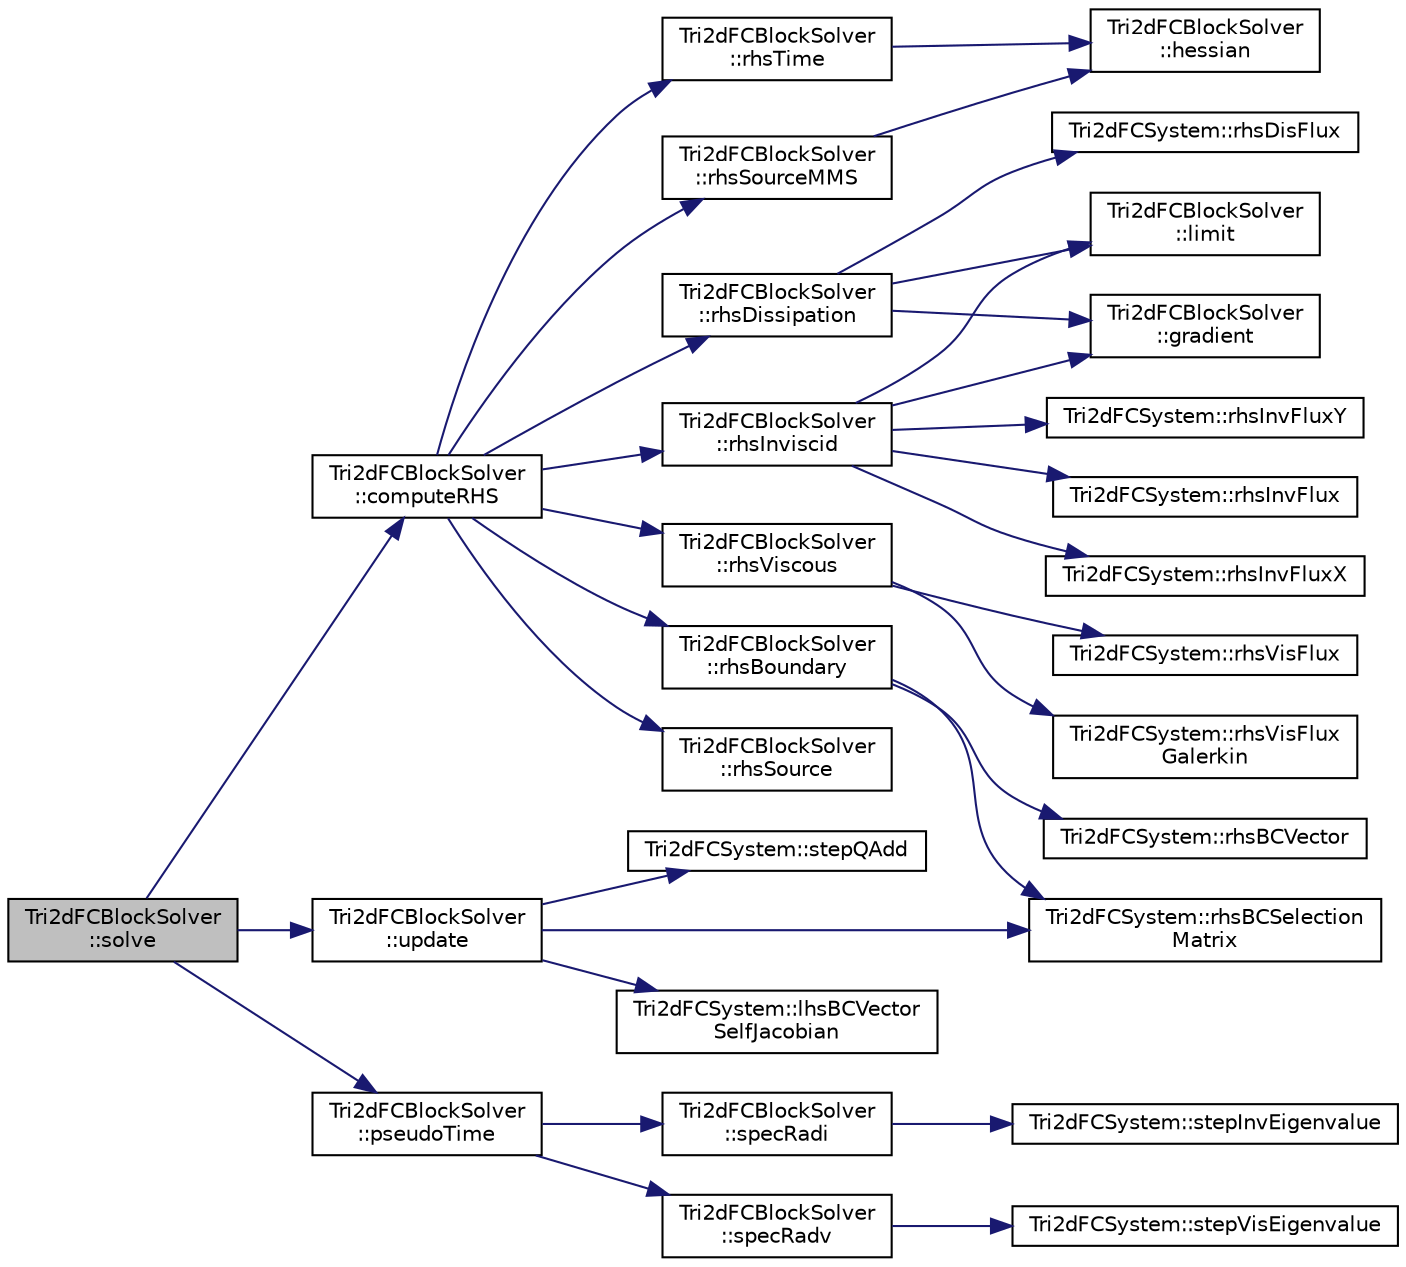 digraph "Tri2dFCBlockSolver::solve"
{
  edge [fontname="Helvetica",fontsize="10",labelfontname="Helvetica",labelfontsize="10"];
  node [fontname="Helvetica",fontsize="10",shape=record];
  rankdir="LR";
  Node1 [label="Tri2dFCBlockSolver\l::solve",height=0.2,width=0.4,color="black", fillcolor="grey75", style="filled" fontcolor="black"];
  Node1 -> Node2 [color="midnightblue",fontsize="10",style="solid",fontname="Helvetica"];
  Node2 [label="Tri2dFCBlockSolver\l::computeRHS",height=0.2,width=0.4,color="black", fillcolor="white", style="filled",URL="$classTri2dFCBlockSolver.html#a79051296391b1e0cd7f383a0bfcfff48",tooltip="Computes the full right-hand side discretization. "];
  Node2 -> Node3 [color="midnightblue",fontsize="10",style="solid",fontname="Helvetica"];
  Node3 [label="Tri2dFCBlockSolver\l::rhsTime",height=0.2,width=0.4,color="black", fillcolor="white", style="filled",URL="$classTri2dFCBlockSolver.html#a550dbd50e0f93322ee8110d3af9a3365",tooltip="Adds unsteady time terms to the RHS residual. "];
  Node3 -> Node4 [color="midnightblue",fontsize="10",style="solid",fontname="Helvetica"];
  Node4 [label="Tri2dFCBlockSolver\l::hessian",height=0.2,width=0.4,color="black", fillcolor="white", style="filled",URL="$classTri2dFCBlockSolver.html#aa0a6171eedaf5dbdda080994e4395cb3",tooltip="Computes the gradient and Hessian of a vector. "];
  Node2 -> Node5 [color="midnightblue",fontsize="10",style="solid",fontname="Helvetica"];
  Node5 [label="Tri2dFCBlockSolver\l::rhsDissipation",height=0.2,width=0.4,color="black", fillcolor="white", style="filled",URL="$classTri2dFCBlockSolver.html#ab087a8272f4289eb95f4a75558e9240c",tooltip="Adds artificial dissipation terms to the RHS residual. "];
  Node5 -> Node6 [color="midnightblue",fontsize="10",style="solid",fontname="Helvetica"];
  Node6 [label="Tri2dFCBlockSolver\l::gradient",height=0.2,width=0.4,color="black", fillcolor="white", style="filled",URL="$classTri2dFCBlockSolver.html#ad3662ce6a800bed1ff1be312771c25c4",tooltip="Computes the gradient of a vector. "];
  Node5 -> Node7 [color="midnightblue",fontsize="10",style="solid",fontname="Helvetica"];
  Node7 [label="Tri2dFCBlockSolver\l::limit",height=0.2,width=0.4,color="black", fillcolor="white", style="filled",URL="$classTri2dFCBlockSolver.html#aa95631bf3a6c66079ea0343fb36d9f90",tooltip="Computes shock capturing limiter. "];
  Node5 -> Node8 [color="midnightblue",fontsize="10",style="solid",fontname="Helvetica"];
  Node8 [label="Tri2dFCSystem::rhsDisFlux",height=0.2,width=0.4,color="black", fillcolor="white", style="filled",URL="$classTri2dFCSystem.html#a0b63d2fbf237f66ca5be68bfc14c5f03",tooltip="Computes directed dissipation flux vector. "];
  Node2 -> Node9 [color="midnightblue",fontsize="10",style="solid",fontname="Helvetica"];
  Node9 [label="Tri2dFCBlockSolver\l::rhsInviscid",height=0.2,width=0.4,color="black", fillcolor="white", style="filled",URL="$classTri2dFCBlockSolver.html#af32e7612e7a6b9c1104b316a88a3c33e",tooltip="Adds inviscid terms to the RHS residual. "];
  Node9 -> Node10 [color="midnightblue",fontsize="10",style="solid",fontname="Helvetica"];
  Node10 [label="Tri2dFCSystem::rhsInvFlux",height=0.2,width=0.4,color="black", fillcolor="white", style="filled",URL="$classTri2dFCSystem.html#a46d9ba7525da5b9bf326191bc83cbcf5",tooltip="Computes directed inviscid flux vectors. "];
  Node9 -> Node11 [color="midnightblue",fontsize="10",style="solid",fontname="Helvetica"];
  Node11 [label="Tri2dFCSystem::rhsInvFluxX",height=0.2,width=0.4,color="black", fillcolor="white", style="filled",URL="$classTri2dFCSystem.html#a233182d63e40ebe046244d3726af97fd",tooltip="Computes the X-inviscid flux. "];
  Node9 -> Node12 [color="midnightblue",fontsize="10",style="solid",fontname="Helvetica"];
  Node12 [label="Tri2dFCSystem::rhsInvFluxY",height=0.2,width=0.4,color="black", fillcolor="white", style="filled",URL="$classTri2dFCSystem.html#a61ea0fbe609c204b92d437ba828a6f4f",tooltip="Computes the Y-inviscid flux. "];
  Node9 -> Node6 [color="midnightblue",fontsize="10",style="solid",fontname="Helvetica"];
  Node9 -> Node7 [color="midnightblue",fontsize="10",style="solid",fontname="Helvetica"];
  Node2 -> Node13 [color="midnightblue",fontsize="10",style="solid",fontname="Helvetica"];
  Node13 [label="Tri2dFCBlockSolver\l::rhsViscous",height=0.2,width=0.4,color="black", fillcolor="white", style="filled",URL="$classTri2dFCBlockSolver.html#adefe7e9edaee5e10e2914b8b273ed4cc",tooltip="Adds viscous terms to the RHS residual. "];
  Node13 -> Node14 [color="midnightblue",fontsize="10",style="solid",fontname="Helvetica"];
  Node14 [label="Tri2dFCSystem::rhsVisFlux\lGalerkin",height=0.2,width=0.4,color="black", fillcolor="white", style="filled",URL="$classTri2dFCSystem.html#a6eb1dc70abd5f4c5e6d7c2846616bc70",tooltip="Computes viscous flux using the Galerkin method on triangles. "];
  Node13 -> Node15 [color="midnightblue",fontsize="10",style="solid",fontname="Helvetica"];
  Node15 [label="Tri2dFCSystem::rhsVisFlux",height=0.2,width=0.4,color="black", fillcolor="white", style="filled",URL="$classTri2dFCSystem.html#a0473a1869d4e41ca14704d1729fc12e0",tooltip="Computes the X/Y-viscous flux. "];
  Node2 -> Node16 [color="midnightblue",fontsize="10",style="solid",fontname="Helvetica"];
  Node16 [label="Tri2dFCBlockSolver\l::rhsSource",height=0.2,width=0.4,color="black", fillcolor="white", style="filled",URL="$classTri2dFCBlockSolver.html#a855a31733b1b90ec6ba2dc075d44e060",tooltip="Adds physical source terms to the RHS residual. "];
  Node2 -> Node17 [color="midnightblue",fontsize="10",style="solid",fontname="Helvetica"];
  Node17 [label="Tri2dFCBlockSolver\l::rhsSourceMMS",height=0.2,width=0.4,color="black", fillcolor="white", style="filled",URL="$classTri2dFCBlockSolver.html#a24aaaf80c734064b112edc4161c74a15",tooltip="Adds MMS source terms to the RHS residual. "];
  Node17 -> Node4 [color="midnightblue",fontsize="10",style="solid",fontname="Helvetica"];
  Node2 -> Node18 [color="midnightblue",fontsize="10",style="solid",fontname="Helvetica"];
  Node18 [label="Tri2dFCBlockSolver\l::rhsBoundary",height=0.2,width=0.4,color="black", fillcolor="white", style="filled",URL="$classTri2dFCBlockSolver.html#a20dd61bc05b0b69fa449322b9bbcacb7",tooltip="Modifies residual at boundry nodes to accommodate boundary conditions. "];
  Node18 -> Node19 [color="midnightblue",fontsize="10",style="solid",fontname="Helvetica"];
  Node19 [label="Tri2dFCSystem::rhsBCVector",height=0.2,width=0.4,color="black", fillcolor="white", style="filled",URL="$classTri2dFCSystem.html#aaffe80bd7da8e65fc96ee663fb4ebadc",tooltip="Provides the BC Vector (boundary residual). (Neumann gradient conditions to be added soon) ..."];
  Node18 -> Node20 [color="midnightblue",fontsize="10",style="solid",fontname="Helvetica"];
  Node20 [label="Tri2dFCSystem::rhsBCSelection\lMatrix",height=0.2,width=0.4,color="black", fillcolor="white", style="filled",URL="$classTri2dFCSystem.html#a83c3d28e61f9587ccc2b0ca5d835d40e",tooltip="Provides the BC selection matrix. "];
  Node1 -> Node21 [color="midnightblue",fontsize="10",style="solid",fontname="Helvetica"];
  Node21 [label="Tri2dFCBlockSolver\l::pseudoTime",height=0.2,width=0.4,color="black", fillcolor="white", style="filled",URL="$classTri2dFCBlockSolver.html#acdca082c14e10e750e6cfb11625830bb",tooltip="Compute pseudo-time step. "];
  Node21 -> Node22 [color="midnightblue",fontsize="10",style="solid",fontname="Helvetica"];
  Node22 [label="Tri2dFCBlockSolver\l::specRadi",height=0.2,width=0.4,color="black", fillcolor="white", style="filled",URL="$classTri2dFCBlockSolver.html#a386bba49b9bb553d8850db37e19bc114",tooltip="Compute inviscid spectral radius. "];
  Node22 -> Node23 [color="midnightblue",fontsize="10",style="solid",fontname="Helvetica"];
  Node23 [label="Tri2dFCSystem::stepInvEigenvalue",height=0.2,width=0.4,color="black", fillcolor="white", style="filled",URL="$classTri2dFCSystem.html#aae9877437abc5d457b95d70134cdc65c",tooltip="Computes invsicid spectral radius. "];
  Node21 -> Node24 [color="midnightblue",fontsize="10",style="solid",fontname="Helvetica"];
  Node24 [label="Tri2dFCBlockSolver\l::specRadv",height=0.2,width=0.4,color="black", fillcolor="white", style="filled",URL="$classTri2dFCBlockSolver.html#a9df5be9c96c8c07727560c333276c1f0",tooltip="Compute viscous spectral radius. "];
  Node24 -> Node25 [color="midnightblue",fontsize="10",style="solid",fontname="Helvetica"];
  Node25 [label="Tri2dFCSystem::stepVisEigenvalue",height=0.2,width=0.4,color="black", fillcolor="white", style="filled",URL="$classTri2dFCSystem.html#a628c181ba2c75de757326b22f853c680",tooltip="Computes viscous spectral radius. "];
  Node1 -> Node26 [color="midnightblue",fontsize="10",style="solid",fontname="Helvetica"];
  Node26 [label="Tri2dFCBlockSolver\l::update",height=0.2,width=0.4,color="black", fillcolor="white", style="filled",URL="$classTri2dFCBlockSolver.html#a528c573af2b294dc92ef38beb31e88f5",tooltip="Update nodal values. "];
  Node26 -> Node27 [color="midnightblue",fontsize="10",style="solid",fontname="Helvetica"];
  Node27 [label="Tri2dFCSystem::lhsBCVector\lSelfJacobian",height=0.2,width=0.4,color="black", fillcolor="white", style="filled",URL="$classTri2dFCSystem.html#a2782dc785152b7d66bfb03fccb3030c6",tooltip="Provides the Jacobian of the BC Vector with respect to Q at the boundary. (Neumann gradient condition..."];
  Node26 -> Node20 [color="midnightblue",fontsize="10",style="solid",fontname="Helvetica"];
  Node26 -> Node28 [color="midnightblue",fontsize="10",style="solid",fontname="Helvetica"];
  Node28 [label="Tri2dFCSystem::stepQAdd",height=0.2,width=0.4,color="black", fillcolor="white", style="filled",URL="$classTri2dFCSystem.html#a8a2f10855ce8633e3c7fe3795170a5c1",tooltip="Computes additional variables as a function of Q. "];
}
